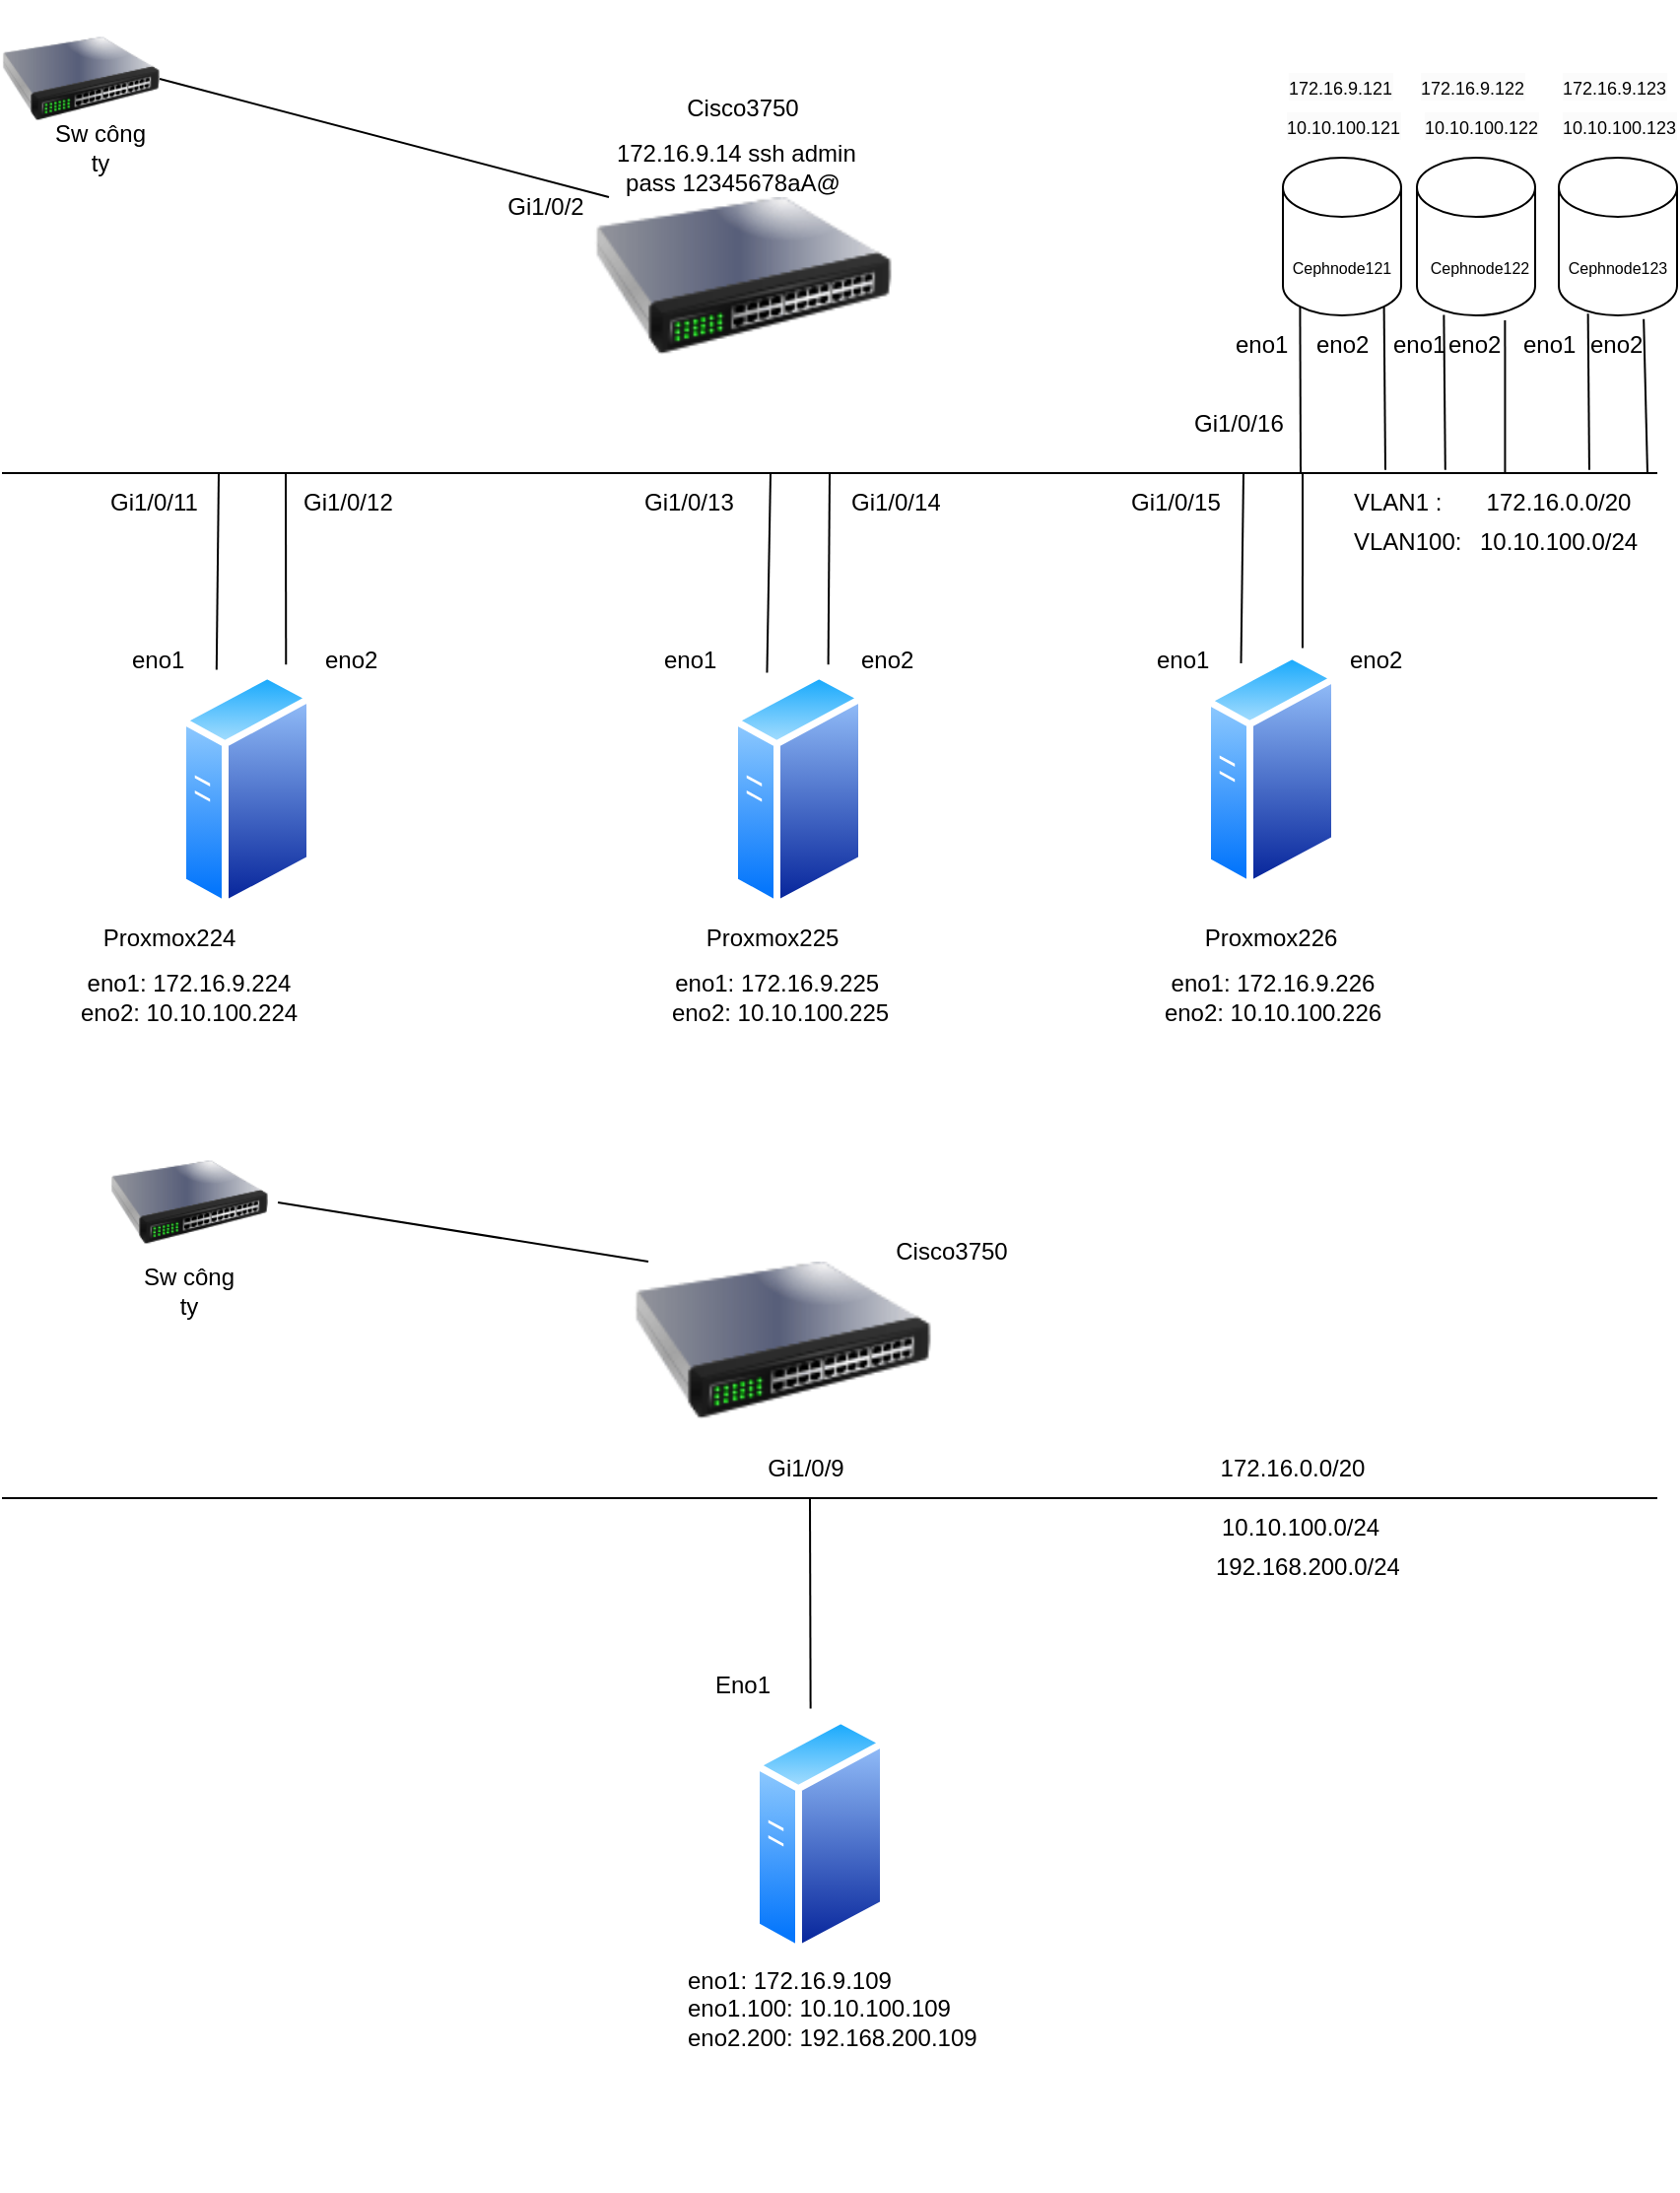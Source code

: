 <mxfile version="26.1.0">
  <diagram name="Page-1" id="xcp84mOCY_FgIuvJihpW">
    <mxGraphModel dx="1195" dy="622" grid="1" gridSize="10" guides="1" tooltips="1" connect="1" arrows="1" fold="1" page="1" pageScale="1" pageWidth="850" pageHeight="1100" math="0" shadow="0">
      <root>
        <mxCell id="0" />
        <mxCell id="1" parent="0" />
        <mxCell id="T-qWLQXWmOvn3ThyD0Ny-1" value="" style="image;aspect=fixed;perimeter=ellipsePerimeter;html=1;align=center;shadow=0;dashed=0;spacingTop=3;image=img/lib/active_directory/generic_server.svg;" vertex="1" parent="1">
          <mxGeometry x="370" y="420" width="68" height="121.43" as="geometry" />
        </mxCell>
        <mxCell id="T-qWLQXWmOvn3ThyD0Ny-2" value="" style="image;aspect=fixed;perimeter=ellipsePerimeter;html=1;align=center;shadow=0;dashed=0;spacingTop=3;image=img/lib/active_directory/generic_server.svg;" vertex="1" parent="1">
          <mxGeometry x="90" y="420" width="68" height="121.43" as="geometry" />
        </mxCell>
        <mxCell id="T-qWLQXWmOvn3ThyD0Ny-3" value="" style="image;html=1;image=img/lib/clip_art/networking/Switch_128x128.png" vertex="1" parent="1">
          <mxGeometry x="240" y="180" width="272" height="80" as="geometry" />
        </mxCell>
        <mxCell id="T-qWLQXWmOvn3ThyD0Ny-7" value="" style="image;aspect=fixed;perimeter=ellipsePerimeter;html=1;align=center;shadow=0;dashed=0;spacingTop=3;image=img/lib/active_directory/generic_server.svg;" vertex="1" parent="1">
          <mxGeometry x="610" y="410" width="68" height="121.43" as="geometry" />
        </mxCell>
        <mxCell id="T-qWLQXWmOvn3ThyD0Ny-8" value="" style="endArrow=none;html=1;rounded=0;" edge="1" parent="1">
          <mxGeometry width="50" height="50" relative="1" as="geometry">
            <mxPoint y="320" as="sourcePoint" />
            <mxPoint x="840" y="320" as="targetPoint" />
          </mxGeometry>
        </mxCell>
        <mxCell id="T-qWLQXWmOvn3ThyD0Ny-10" value="" style="endArrow=none;html=1;rounded=0;exitX=0.278;exitY=-0.002;exitDx=0;exitDy=0;exitPerimeter=0;" edge="1" parent="1" source="T-qWLQXWmOvn3ThyD0Ny-2">
          <mxGeometry width="50" height="50" relative="1" as="geometry">
            <mxPoint x="360" y="390" as="sourcePoint" />
            <mxPoint x="110" y="320" as="targetPoint" />
          </mxGeometry>
        </mxCell>
        <mxCell id="T-qWLQXWmOvn3ThyD0Ny-11" value="" style="endArrow=none;html=1;rounded=0;exitX=0.796;exitY=-0.024;exitDx=0;exitDy=0;exitPerimeter=0;" edge="1" parent="1" source="T-qWLQXWmOvn3ThyD0Ny-2">
          <mxGeometry width="50" height="50" relative="1" as="geometry">
            <mxPoint x="360" y="390" as="sourcePoint" />
            <mxPoint x="144" y="320" as="targetPoint" />
          </mxGeometry>
        </mxCell>
        <mxCell id="T-qWLQXWmOvn3ThyD0Ny-12" value="" style="endArrow=none;html=1;rounded=0;exitX=0.268;exitY=0.01;exitDx=0;exitDy=0;exitPerimeter=0;" edge="1" parent="1" source="T-qWLQXWmOvn3ThyD0Ny-1">
          <mxGeometry width="50" height="50" relative="1" as="geometry">
            <mxPoint x="360" y="390" as="sourcePoint" />
            <mxPoint x="390" y="320" as="targetPoint" />
          </mxGeometry>
        </mxCell>
        <mxCell id="T-qWLQXWmOvn3ThyD0Ny-13" value="" style="endArrow=none;html=1;rounded=0;exitX=0.725;exitY=-0.024;exitDx=0;exitDy=0;exitPerimeter=0;" edge="1" parent="1" source="T-qWLQXWmOvn3ThyD0Ny-1">
          <mxGeometry width="50" height="50" relative="1" as="geometry">
            <mxPoint x="360" y="390" as="sourcePoint" />
            <mxPoint x="420" y="320" as="targetPoint" />
          </mxGeometry>
        </mxCell>
        <mxCell id="T-qWLQXWmOvn3ThyD0Ny-14" value="" style="endArrow=none;html=1;rounded=0;exitX=0.25;exitY=0;exitDx=0;exitDy=0;" edge="1" parent="1" source="T-qWLQXWmOvn3ThyD0Ny-7">
          <mxGeometry width="50" height="50" relative="1" as="geometry">
            <mxPoint x="360" y="390" as="sourcePoint" />
            <mxPoint x="630" y="320" as="targetPoint" />
          </mxGeometry>
        </mxCell>
        <mxCell id="T-qWLQXWmOvn3ThyD0Ny-15" value="" style="endArrow=none;html=1;rounded=0;exitX=0.735;exitY=-0.01;exitDx=0;exitDy=0;exitPerimeter=0;" edge="1" parent="1" source="T-qWLQXWmOvn3ThyD0Ny-7">
          <mxGeometry width="50" height="50" relative="1" as="geometry">
            <mxPoint x="360" y="390" as="sourcePoint" />
            <mxPoint x="660" y="320" as="targetPoint" />
          </mxGeometry>
        </mxCell>
        <mxCell id="T-qWLQXWmOvn3ThyD0Ny-16" value="eno1" style="text;strokeColor=none;fillColor=none;align=left;verticalAlign=middle;spacingLeft=4;spacingRight=4;overflow=hidden;points=[[0,0.5],[1,0.5]];portConstraint=eastwest;rotatable=0;whiteSpace=wrap;html=1;" vertex="1" parent="1">
          <mxGeometry x="60" y="400" width="40" height="30" as="geometry" />
        </mxCell>
        <mxCell id="T-qWLQXWmOvn3ThyD0Ny-17" value="eno1" style="text;strokeColor=none;fillColor=none;align=left;verticalAlign=middle;spacingLeft=4;spacingRight=4;overflow=hidden;points=[[0,0.5],[1,0.5]];portConstraint=eastwest;rotatable=0;whiteSpace=wrap;html=1;" vertex="1" parent="1">
          <mxGeometry x="330" y="400" width="40" height="30" as="geometry" />
        </mxCell>
        <mxCell id="T-qWLQXWmOvn3ThyD0Ny-18" value="eno1" style="text;strokeColor=none;fillColor=none;align=left;verticalAlign=middle;spacingLeft=4;spacingRight=4;overflow=hidden;points=[[0,0.5],[1,0.5]];portConstraint=eastwest;rotatable=0;whiteSpace=wrap;html=1;" vertex="1" parent="1">
          <mxGeometry x="580" y="400" width="40" height="30" as="geometry" />
        </mxCell>
        <mxCell id="T-qWLQXWmOvn3ThyD0Ny-19" value="eno2" style="text;strokeColor=none;fillColor=none;align=left;verticalAlign=middle;spacingLeft=4;spacingRight=4;overflow=hidden;points=[[0,0.5],[1,0.5]];portConstraint=eastwest;rotatable=0;whiteSpace=wrap;html=1;" vertex="1" parent="1">
          <mxGeometry x="678" y="400" width="40" height="30" as="geometry" />
        </mxCell>
        <mxCell id="T-qWLQXWmOvn3ThyD0Ny-20" value="eno2" style="text;strokeColor=none;fillColor=none;align=left;verticalAlign=middle;spacingLeft=4;spacingRight=4;overflow=hidden;points=[[0,0.5],[1,0.5]];portConstraint=eastwest;rotatable=0;whiteSpace=wrap;html=1;" vertex="1" parent="1">
          <mxGeometry x="430" y="400" width="40" height="30" as="geometry" />
        </mxCell>
        <mxCell id="T-qWLQXWmOvn3ThyD0Ny-21" value="eno2" style="text;strokeColor=none;fillColor=none;align=left;verticalAlign=middle;spacingLeft=4;spacingRight=4;overflow=hidden;points=[[0,0.5],[1,0.5]];portConstraint=eastwest;rotatable=0;whiteSpace=wrap;html=1;" vertex="1" parent="1">
          <mxGeometry x="158" y="400" width="40" height="30" as="geometry" />
        </mxCell>
        <mxCell id="T-qWLQXWmOvn3ThyD0Ny-22" value="Gi1/0/11" style="text;strokeColor=none;fillColor=none;align=left;verticalAlign=middle;spacingLeft=4;spacingRight=4;overflow=hidden;points=[[0,0.5],[1,0.5]];portConstraint=eastwest;rotatable=0;whiteSpace=wrap;html=1;" vertex="1" parent="1">
          <mxGeometry x="49" y="320" width="62" height="30" as="geometry" />
        </mxCell>
        <mxCell id="T-qWLQXWmOvn3ThyD0Ny-23" value="Gi1/0/13" style="text;strokeColor=none;fillColor=none;align=left;verticalAlign=middle;spacingLeft=4;spacingRight=4;overflow=hidden;points=[[0,0.5],[1,0.5]];portConstraint=eastwest;rotatable=0;whiteSpace=wrap;html=1;" vertex="1" parent="1">
          <mxGeometry x="320" y="320" width="62" height="30" as="geometry" />
        </mxCell>
        <mxCell id="T-qWLQXWmOvn3ThyD0Ny-24" value="Gi1/0/15" style="text;strokeColor=none;fillColor=none;align=left;verticalAlign=middle;spacingLeft=4;spacingRight=4;overflow=hidden;points=[[0,0.5],[1,0.5]];portConstraint=eastwest;rotatable=0;whiteSpace=wrap;html=1;" vertex="1" parent="1">
          <mxGeometry x="567" y="320" width="62" height="30" as="geometry" />
        </mxCell>
        <mxCell id="T-qWLQXWmOvn3ThyD0Ny-25" value="Gi1/0/12" style="text;strokeColor=none;fillColor=none;align=left;verticalAlign=middle;spacingLeft=4;spacingRight=4;overflow=hidden;points=[[0,0.5],[1,0.5]];portConstraint=eastwest;rotatable=0;whiteSpace=wrap;html=1;" vertex="1" parent="1">
          <mxGeometry x="147" y="320" width="62" height="30" as="geometry" />
        </mxCell>
        <mxCell id="T-qWLQXWmOvn3ThyD0Ny-26" value="Gi1/0/14" style="text;strokeColor=none;fillColor=none;align=left;verticalAlign=middle;spacingLeft=4;spacingRight=4;overflow=hidden;points=[[0,0.5],[1,0.5]];portConstraint=eastwest;rotatable=0;whiteSpace=wrap;html=1;" vertex="1" parent="1">
          <mxGeometry x="425" y="320" width="62" height="30" as="geometry" />
        </mxCell>
        <mxCell id="T-qWLQXWmOvn3ThyD0Ny-27" value="Gi1/0/16" style="text;strokeColor=none;fillColor=none;align=left;verticalAlign=middle;spacingLeft=4;spacingRight=4;overflow=hidden;points=[[0,0.5],[1,0.5]];portConstraint=eastwest;rotatable=0;whiteSpace=wrap;html=1;" vertex="1" parent="1">
          <mxGeometry x="599" y="280" width="62" height="30" as="geometry" />
        </mxCell>
        <mxCell id="T-qWLQXWmOvn3ThyD0Ny-28" value="Cisco3750" style="text;html=1;align=center;verticalAlign=middle;whiteSpace=wrap;rounded=0;" vertex="1" parent="1">
          <mxGeometry x="346" y="120" width="60" height="30" as="geometry" />
        </mxCell>
        <mxCell id="T-qWLQXWmOvn3ThyD0Ny-29" value="172.16.0.0/20" style="text;html=1;align=center;verticalAlign=middle;whiteSpace=wrap;rounded=0;" vertex="1" parent="1">
          <mxGeometry x="745" y="320" width="90" height="30" as="geometry" />
        </mxCell>
        <mxCell id="T-qWLQXWmOvn3ThyD0Ny-30" value="10.10.100.0/24" style="text;html=1;align=center;verticalAlign=middle;whiteSpace=wrap;rounded=0;" vertex="1" parent="1">
          <mxGeometry x="760" y="340" width="60" height="30" as="geometry" />
        </mxCell>
        <mxCell id="T-qWLQXWmOvn3ThyD0Ny-32" value="VLAN1 :" style="text;strokeColor=none;fillColor=none;align=left;verticalAlign=middle;spacingLeft=4;spacingRight=4;overflow=hidden;points=[[0,0.5],[1,0.5]];portConstraint=eastwest;rotatable=0;whiteSpace=wrap;html=1;" vertex="1" parent="1">
          <mxGeometry x="680" y="320" width="80" height="30" as="geometry" />
        </mxCell>
        <mxCell id="T-qWLQXWmOvn3ThyD0Ny-33" value="VLAN100:&amp;nbsp;" style="text;strokeColor=none;fillColor=none;align=left;verticalAlign=middle;spacingLeft=4;spacingRight=4;overflow=hidden;points=[[0,0.5],[1,0.5]];portConstraint=eastwest;rotatable=0;whiteSpace=wrap;html=1;" vertex="1" parent="1">
          <mxGeometry x="680" y="340" width="80" height="30" as="geometry" />
        </mxCell>
        <mxCell id="T-qWLQXWmOvn3ThyD0Ny-35" value="Proxmox224" style="text;html=1;align=center;verticalAlign=middle;whiteSpace=wrap;rounded=0;" vertex="1" parent="1">
          <mxGeometry x="40" y="541.43" width="90" height="30" as="geometry" />
        </mxCell>
        <mxCell id="T-qWLQXWmOvn3ThyD0Ny-36" value="Proxmox225" style="text;html=1;align=center;verticalAlign=middle;whiteSpace=wrap;rounded=0;" vertex="1" parent="1">
          <mxGeometry x="346" y="541.43" width="90" height="30" as="geometry" />
        </mxCell>
        <mxCell id="T-qWLQXWmOvn3ThyD0Ny-37" value="Proxmox226" style="text;html=1;align=center;verticalAlign=middle;whiteSpace=wrap;rounded=0;" vertex="1" parent="1">
          <mxGeometry x="599" y="541.43" width="90" height="30" as="geometry" />
        </mxCell>
        <mxCell id="T-qWLQXWmOvn3ThyD0Ny-38" value="eno1: 172.16.9.224&lt;div&gt;eno2: 10.10.100.224&lt;/div&gt;" style="text;html=1;align=center;verticalAlign=middle;whiteSpace=wrap;rounded=0;" vertex="1" parent="1">
          <mxGeometry x="20" y="571.43" width="150" height="30" as="geometry" />
        </mxCell>
        <mxCell id="T-qWLQXWmOvn3ThyD0Ny-39" value="eno1: 172.16.9.225&amp;nbsp;&lt;div&gt;eno2: 10.10.100.225&lt;/div&gt;" style="text;html=1;align=center;verticalAlign=middle;whiteSpace=wrap;rounded=0;" vertex="1" parent="1">
          <mxGeometry x="320" y="571.43" width="150" height="30" as="geometry" />
        </mxCell>
        <mxCell id="T-qWLQXWmOvn3ThyD0Ny-40" value="eno1: 172.16.9.226&lt;div&gt;eno2: 10.10.100.226&lt;/div&gt;" style="text;html=1;align=center;verticalAlign=middle;whiteSpace=wrap;rounded=0;" vertex="1" parent="1">
          <mxGeometry x="570" y="571.43" width="150" height="30" as="geometry" />
        </mxCell>
        <mxCell id="T-qWLQXWmOvn3ThyD0Ny-41" value="&amp;nbsp;172.16.9.14 ssh admin pass&amp;nbsp;12345678aA@" style="text;html=1;align=center;verticalAlign=middle;whiteSpace=wrap;rounded=0;" vertex="1" parent="1">
          <mxGeometry x="306" y="150" width="130" height="30" as="geometry" />
        </mxCell>
        <mxCell id="T-qWLQXWmOvn3ThyD0Ny-43" value="" style="image;html=1;image=img/lib/clip_art/networking/Switch_128x128.png" vertex="1" parent="1">
          <mxGeometry y="80" width="80" height="80" as="geometry" />
        </mxCell>
        <mxCell id="T-qWLQXWmOvn3ThyD0Ny-44" value="" style="endArrow=none;html=1;rounded=0;entryX=0.25;entryY=0;entryDx=0;entryDy=0;exitX=1;exitY=0.5;exitDx=0;exitDy=0;" edge="1" parent="1" source="T-qWLQXWmOvn3ThyD0Ny-43" target="T-qWLQXWmOvn3ThyD0Ny-3">
          <mxGeometry width="50" height="50" relative="1" as="geometry">
            <mxPoint x="360" y="390" as="sourcePoint" />
            <mxPoint x="410" y="340" as="targetPoint" />
          </mxGeometry>
        </mxCell>
        <mxCell id="T-qWLQXWmOvn3ThyD0Ny-45" value="Sw công ty" style="text;html=1;align=center;verticalAlign=middle;whiteSpace=wrap;rounded=0;" vertex="1" parent="1">
          <mxGeometry x="20" y="140" width="60" height="30" as="geometry" />
        </mxCell>
        <mxCell id="T-qWLQXWmOvn3ThyD0Ny-46" value="Gi1/0/2" style="text;html=1;align=center;verticalAlign=middle;whiteSpace=wrap;rounded=0;" vertex="1" parent="1">
          <mxGeometry x="246" y="170" width="60" height="30" as="geometry" />
        </mxCell>
        <mxCell id="T-qWLQXWmOvn3ThyD0Ny-47" value="" style="image;html=1;image=img/lib/clip_art/networking/Switch_128x128.png" vertex="1" parent="1">
          <mxGeometry x="260" y="720" width="272" height="80" as="geometry" />
        </mxCell>
        <mxCell id="T-qWLQXWmOvn3ThyD0Ny-48" value="" style="image;html=1;image=img/lib/clip_art/networking/Switch_128x128.png" vertex="1" parent="1">
          <mxGeometry x="55" y="650" width="80" height="80" as="geometry" />
        </mxCell>
        <mxCell id="T-qWLQXWmOvn3ThyD0Ny-49" value="" style="endArrow=none;html=1;rounded=0;entryX=0.25;entryY=0;entryDx=0;entryDy=0;" edge="1" parent="1" target="T-qWLQXWmOvn3ThyD0Ny-47">
          <mxGeometry width="50" height="50" relative="1" as="geometry">
            <mxPoint x="140" y="690" as="sourcePoint" />
            <mxPoint x="438" y="720" as="targetPoint" />
          </mxGeometry>
        </mxCell>
        <mxCell id="T-qWLQXWmOvn3ThyD0Ny-51" value="" style="endArrow=none;html=1;rounded=0;" edge="1" parent="1">
          <mxGeometry width="50" height="50" relative="1" as="geometry">
            <mxPoint y="840" as="sourcePoint" />
            <mxPoint x="840" y="840" as="targetPoint" />
          </mxGeometry>
        </mxCell>
        <mxCell id="T-qWLQXWmOvn3ThyD0Ny-52" value="" style="image;aspect=fixed;perimeter=ellipsePerimeter;html=1;align=center;shadow=0;dashed=0;spacingTop=3;image=img/lib/active_directory/generic_server.svg;" vertex="1" parent="1">
          <mxGeometry x="381" y="950" width="68" height="121.43" as="geometry" />
        </mxCell>
        <mxCell id="T-qWLQXWmOvn3ThyD0Ny-53" value="" style="endArrow=none;html=1;rounded=0;exitX=0.431;exitY=-0.027;exitDx=0;exitDy=0;exitPerimeter=0;" edge="1" parent="1" source="T-qWLQXWmOvn3ThyD0Ny-52">
          <mxGeometry width="50" height="50" relative="1" as="geometry">
            <mxPoint x="360" y="940" as="sourcePoint" />
            <mxPoint x="410" y="840" as="targetPoint" />
          </mxGeometry>
        </mxCell>
        <mxCell id="T-qWLQXWmOvn3ThyD0Ny-54" value="Gi1/0/9" style="text;html=1;align=center;verticalAlign=middle;whiteSpace=wrap;rounded=0;" vertex="1" parent="1">
          <mxGeometry x="378" y="810" width="60" height="30" as="geometry" />
        </mxCell>
        <mxCell id="T-qWLQXWmOvn3ThyD0Ny-55" value="Eno1" style="text;html=1;align=center;verticalAlign=middle;whiteSpace=wrap;rounded=0;" vertex="1" parent="1">
          <mxGeometry x="346" y="920" width="60" height="30" as="geometry" />
        </mxCell>
        <mxCell id="T-qWLQXWmOvn3ThyD0Ny-56" value="eno1: 172.16.9.109&lt;div&gt;eno1.100: 10.10.100.109&lt;/div&gt;&lt;div&gt;eno2.200: 192.168.200.109&lt;/div&gt;" style="text;whiteSpace=wrap;html=1;" vertex="1" parent="1">
          <mxGeometry x="346" y="1071.43" width="420" height="120" as="geometry" />
        </mxCell>
        <mxCell id="T-qWLQXWmOvn3ThyD0Ny-57" value="Sw công ty" style="text;html=1;align=center;verticalAlign=middle;whiteSpace=wrap;rounded=0;" vertex="1" parent="1">
          <mxGeometry x="65" y="720" width="60" height="30" as="geometry" />
        </mxCell>
        <mxCell id="T-qWLQXWmOvn3ThyD0Ny-58" value="Cisco3750" style="text;html=1;align=center;verticalAlign=middle;whiteSpace=wrap;rounded=0;" vertex="1" parent="1">
          <mxGeometry x="452" y="700" width="60" height="30" as="geometry" />
        </mxCell>
        <mxCell id="T-qWLQXWmOvn3ThyD0Ny-59" value="172.16.0.0/20" style="text;html=1;align=center;verticalAlign=middle;whiteSpace=wrap;rounded=0;" vertex="1" parent="1">
          <mxGeometry x="610" y="810" width="90" height="30" as="geometry" />
        </mxCell>
        <mxCell id="T-qWLQXWmOvn3ThyD0Ny-60" value="10.10.100.0/24" style="text;html=1;align=center;verticalAlign=middle;whiteSpace=wrap;rounded=0;" vertex="1" parent="1">
          <mxGeometry x="629" y="840" width="60" height="30" as="geometry" />
        </mxCell>
        <mxCell id="T-qWLQXWmOvn3ThyD0Ny-61" value="192.168.200.0/24" style="text;strokeColor=none;fillColor=none;align=left;verticalAlign=middle;spacingLeft=4;spacingRight=4;overflow=hidden;points=[[0,0.5],[1,0.5]];portConstraint=eastwest;rotatable=0;whiteSpace=wrap;html=1;" vertex="1" parent="1">
          <mxGeometry x="610" y="860" width="110" height="30" as="geometry" />
        </mxCell>
        <mxCell id="T-qWLQXWmOvn3ThyD0Ny-62" value="" style="shape=cylinder3;whiteSpace=wrap;html=1;boundedLbl=1;backgroundOutline=1;size=15;" vertex="1" parent="1">
          <mxGeometry x="650" y="160" width="60" height="80" as="geometry" />
        </mxCell>
        <mxCell id="T-qWLQXWmOvn3ThyD0Ny-63" value="" style="shape=cylinder3;whiteSpace=wrap;html=1;boundedLbl=1;backgroundOutline=1;size=15;" vertex="1" parent="1">
          <mxGeometry x="718" y="160" width="60" height="80" as="geometry" />
        </mxCell>
        <mxCell id="T-qWLQXWmOvn3ThyD0Ny-64" value="" style="shape=cylinder3;whiteSpace=wrap;html=1;boundedLbl=1;backgroundOutline=1;size=15;" vertex="1" parent="1">
          <mxGeometry x="790" y="160" width="60" height="80" as="geometry" />
        </mxCell>
        <mxCell id="T-qWLQXWmOvn3ThyD0Ny-67" value="&lt;span style=&quot;color: rgb(0, 0, 0); font-family: Helvetica; font-style: normal; font-variant-ligatures: normal; font-variant-caps: normal; font-weight: 400; letter-spacing: normal; orphans: 2; text-align: center; text-indent: 0px; text-transform: none; widows: 2; word-spacing: 0px; -webkit-text-stroke-width: 0px; white-space: normal; background-color: rgb(251, 251, 251); text-decoration-thickness: initial; text-decoration-style: initial; text-decoration-color: initial; float: none; display: inline !important;&quot;&gt;&lt;font style=&quot;font-size: 9px;&quot;&gt;10.10.100.121&lt;/font&gt;&lt;/span&gt;" style="text;whiteSpace=wrap;html=1;" vertex="1" parent="1">
          <mxGeometry x="650" y="130" width="60" height="30" as="geometry" />
        </mxCell>
        <mxCell id="T-qWLQXWmOvn3ThyD0Ny-68" value="" style="endArrow=none;html=1;rounded=0;entryX=0.145;entryY=1;entryDx=0;entryDy=-4.35;entryPerimeter=0;" edge="1" parent="1" target="T-qWLQXWmOvn3ThyD0Ny-62">
          <mxGeometry width="50" height="50" relative="1" as="geometry">
            <mxPoint x="659" y="320" as="sourcePoint" />
            <mxPoint x="410" y="340" as="targetPoint" />
          </mxGeometry>
        </mxCell>
        <mxCell id="T-qWLQXWmOvn3ThyD0Ny-69" value="" style="endArrow=none;html=1;rounded=0;entryX=0.228;entryY=0.997;entryDx=0;entryDy=0;entryPerimeter=0;exitX=0.655;exitY=-0.053;exitDx=0;exitDy=0;exitPerimeter=0;" edge="1" parent="1" source="T-qWLQXWmOvn3ThyD0Ny-32" target="T-qWLQXWmOvn3ThyD0Ny-63">
          <mxGeometry width="50" height="50" relative="1" as="geometry">
            <mxPoint x="360" y="390" as="sourcePoint" />
            <mxPoint x="410" y="340" as="targetPoint" />
          </mxGeometry>
        </mxCell>
        <mxCell id="T-qWLQXWmOvn3ThyD0Ny-72" value="" style="endArrow=none;html=1;rounded=0;entryX=0.247;entryY=0.989;entryDx=0;entryDy=0;entryPerimeter=0;exitX=0.672;exitY=-0.053;exitDx=0;exitDy=0;exitPerimeter=0;" edge="1" parent="1" source="T-qWLQXWmOvn3ThyD0Ny-29" target="T-qWLQXWmOvn3ThyD0Ny-64">
          <mxGeometry width="50" height="50" relative="1" as="geometry">
            <mxPoint x="360" y="390" as="sourcePoint" />
            <mxPoint x="410" y="340" as="targetPoint" />
          </mxGeometry>
        </mxCell>
        <mxCell id="T-qWLQXWmOvn3ThyD0Ny-73" value="&lt;span style=&quot;color: rgb(0, 0, 0); font-family: Helvetica; font-style: normal; font-variant-ligatures: normal; font-variant-caps: normal; font-weight: 400; letter-spacing: normal; orphans: 2; text-align: center; text-indent: 0px; text-transform: none; widows: 2; word-spacing: 0px; -webkit-text-stroke-width: 0px; white-space: normal; background-color: rgb(251, 251, 251); text-decoration-thickness: initial; text-decoration-style: initial; text-decoration-color: initial; float: none; display: inline !important;&quot;&gt;&lt;font style=&quot;font-size: 9px;&quot;&gt;172.16.9.122&lt;/font&gt;&lt;/span&gt;" style="text;whiteSpace=wrap;html=1;" vertex="1" parent="1">
          <mxGeometry x="718" y="110" width="60" height="30" as="geometry" />
        </mxCell>
        <mxCell id="T-qWLQXWmOvn3ThyD0Ny-74" value="&lt;span style=&quot;color: rgb(0, 0, 0); font-family: Helvetica; font-style: normal; font-variant-ligatures: normal; font-variant-caps: normal; font-weight: 400; letter-spacing: normal; orphans: 2; text-align: center; text-indent: 0px; text-transform: none; widows: 2; word-spacing: 0px; -webkit-text-stroke-width: 0px; white-space: normal; background-color: rgb(251, 251, 251); text-decoration-thickness: initial; text-decoration-style: initial; text-decoration-color: initial; float: none; display: inline !important;&quot;&gt;&lt;font style=&quot;font-size: 9px;&quot;&gt;172.16.9.123&lt;/font&gt;&lt;/span&gt;" style="text;whiteSpace=wrap;html=1;" vertex="1" parent="1">
          <mxGeometry x="790" y="110" width="60" height="30" as="geometry" />
        </mxCell>
        <mxCell id="T-qWLQXWmOvn3ThyD0Ny-75" value="&lt;font style=&quot;font-size: 8px;&quot;&gt;Cephnode121&lt;/font&gt;" style="text;html=1;align=center;verticalAlign=middle;whiteSpace=wrap;rounded=0;" vertex="1" parent="1">
          <mxGeometry x="650" y="200" width="60" height="30" as="geometry" />
        </mxCell>
        <mxCell id="T-qWLQXWmOvn3ThyD0Ny-76" value="&lt;font style=&quot;font-size: 8px;&quot;&gt;Cephnode122&lt;/font&gt;" style="text;html=1;align=center;verticalAlign=middle;whiteSpace=wrap;rounded=0;" vertex="1" parent="1">
          <mxGeometry x="720" y="200" width="60" height="30" as="geometry" />
        </mxCell>
        <mxCell id="T-qWLQXWmOvn3ThyD0Ny-77" value="&lt;font style=&quot;font-size: 8px;&quot;&gt;Cephnode123&lt;/font&gt;" style="text;html=1;align=center;verticalAlign=middle;whiteSpace=wrap;rounded=0;" vertex="1" parent="1">
          <mxGeometry x="790" y="200" width="60" height="30" as="geometry" />
        </mxCell>
        <mxCell id="T-qWLQXWmOvn3ThyD0Ny-78" value="" style="endArrow=none;html=1;rounded=0;entryX=0.855;entryY=1;entryDx=0;entryDy=-4.35;entryPerimeter=0;exitX=0.275;exitY=-0.053;exitDx=0;exitDy=0;exitPerimeter=0;" edge="1" parent="1" source="T-qWLQXWmOvn3ThyD0Ny-32" target="T-qWLQXWmOvn3ThyD0Ny-62">
          <mxGeometry width="50" height="50" relative="1" as="geometry">
            <mxPoint x="360" y="390" as="sourcePoint" />
            <mxPoint x="410" y="340" as="targetPoint" />
          </mxGeometry>
        </mxCell>
        <mxCell id="T-qWLQXWmOvn3ThyD0Ny-79" value="" style="endArrow=none;html=1;rounded=0;entryX=0.745;entryY=1.032;entryDx=0;entryDy=0;entryPerimeter=0;exitX=0.197;exitY=-0.007;exitDx=0;exitDy=0;exitPerimeter=0;" edge="1" parent="1" source="T-qWLQXWmOvn3ThyD0Ny-29" target="T-qWLQXWmOvn3ThyD0Ny-63">
          <mxGeometry width="50" height="50" relative="1" as="geometry">
            <mxPoint x="360" y="390" as="sourcePoint" />
            <mxPoint x="410" y="340" as="targetPoint" />
          </mxGeometry>
        </mxCell>
        <mxCell id="T-qWLQXWmOvn3ThyD0Ny-80" value="" style="endArrow=none;html=1;rounded=0;entryX=0.718;entryY=1.023;entryDx=0;entryDy=0;entryPerimeter=0;exitX=1;exitY=0;exitDx=0;exitDy=0;" edge="1" parent="1" source="T-qWLQXWmOvn3ThyD0Ny-29" target="T-qWLQXWmOvn3ThyD0Ny-64">
          <mxGeometry width="50" height="50" relative="1" as="geometry">
            <mxPoint x="360" y="390" as="sourcePoint" />
            <mxPoint x="410" y="340" as="targetPoint" />
          </mxGeometry>
        </mxCell>
        <mxCell id="T-qWLQXWmOvn3ThyD0Ny-81" value="eno1" style="text;strokeColor=none;fillColor=none;align=left;verticalAlign=middle;spacingLeft=4;spacingRight=4;overflow=hidden;points=[[0,0.5],[1,0.5]];portConstraint=eastwest;rotatable=0;whiteSpace=wrap;html=1;" vertex="1" parent="1">
          <mxGeometry x="620" y="240" width="40" height="30" as="geometry" />
        </mxCell>
        <mxCell id="T-qWLQXWmOvn3ThyD0Ny-82" value="eno1" style="text;strokeColor=none;fillColor=none;align=left;verticalAlign=middle;spacingLeft=4;spacingRight=4;overflow=hidden;points=[[0,0.5],[1,0.5]];portConstraint=eastwest;rotatable=0;whiteSpace=wrap;html=1;" vertex="1" parent="1">
          <mxGeometry x="700" y="240" width="40" height="30" as="geometry" />
        </mxCell>
        <mxCell id="T-qWLQXWmOvn3ThyD0Ny-83" value="eno1" style="text;strokeColor=none;fillColor=none;align=left;verticalAlign=middle;spacingLeft=4;spacingRight=4;overflow=hidden;points=[[0,0.5],[1,0.5]];portConstraint=eastwest;rotatable=0;whiteSpace=wrap;html=1;" vertex="1" parent="1">
          <mxGeometry x="766" y="240" width="40" height="30" as="geometry" />
        </mxCell>
        <mxCell id="T-qWLQXWmOvn3ThyD0Ny-84" value="eno2" style="text;strokeColor=none;fillColor=none;align=left;verticalAlign=middle;spacingLeft=4;spacingRight=4;overflow=hidden;points=[[0,0.5],[1,0.5]];portConstraint=eastwest;rotatable=0;whiteSpace=wrap;html=1;" vertex="1" parent="1">
          <mxGeometry x="661" y="240" width="40" height="30" as="geometry" />
        </mxCell>
        <mxCell id="T-qWLQXWmOvn3ThyD0Ny-85" value="eno2" style="text;strokeColor=none;fillColor=none;align=left;verticalAlign=middle;spacingLeft=4;spacingRight=4;overflow=hidden;points=[[0,0.5],[1,0.5]];portConstraint=eastwest;rotatable=0;whiteSpace=wrap;html=1;" vertex="1" parent="1">
          <mxGeometry x="728" y="240" width="40" height="30" as="geometry" />
        </mxCell>
        <mxCell id="T-qWLQXWmOvn3ThyD0Ny-86" value="eno2" style="text;strokeColor=none;fillColor=none;align=left;verticalAlign=middle;spacingLeft=4;spacingRight=4;overflow=hidden;points=[[0,0.5],[1,0.5]];portConstraint=eastwest;rotatable=0;whiteSpace=wrap;html=1;" vertex="1" parent="1">
          <mxGeometry x="800" y="240" width="40" height="30" as="geometry" />
        </mxCell>
        <mxCell id="T-qWLQXWmOvn3ThyD0Ny-87" value="&lt;span style=&quot;color: rgb(0, 0, 0); font-family: Helvetica; font-style: normal; font-variant-ligatures: normal; font-variant-caps: normal; font-weight: 400; letter-spacing: normal; orphans: 2; text-align: center; text-indent: 0px; text-transform: none; widows: 2; word-spacing: 0px; -webkit-text-stroke-width: 0px; white-space: normal; background-color: rgb(251, 251, 251); text-decoration-thickness: initial; text-decoration-style: initial; text-decoration-color: initial; float: none; display: inline !important;&quot;&gt;&lt;font style=&quot;font-size: 9px;&quot;&gt;172.16.9.121&lt;/font&gt;&lt;/span&gt;" style="text;whiteSpace=wrap;html=1;" vertex="1" parent="1">
          <mxGeometry x="651" y="110" width="60" height="30" as="geometry" />
        </mxCell>
        <mxCell id="T-qWLQXWmOvn3ThyD0Ny-89" value="&lt;span style=&quot;color: rgb(0, 0, 0); font-family: Helvetica; font-style: normal; font-variant-ligatures: normal; font-variant-caps: normal; font-weight: 400; letter-spacing: normal; orphans: 2; text-align: center; text-indent: 0px; text-transform: none; widows: 2; word-spacing: 0px; -webkit-text-stroke-width: 0px; white-space: normal; background-color: rgb(251, 251, 251); text-decoration-thickness: initial; text-decoration-style: initial; text-decoration-color: initial; float: none; display: inline !important;&quot;&gt;&lt;font style=&quot;font-size: 9px;&quot;&gt;10.10.100.122&lt;/font&gt;&lt;/span&gt;" style="text;whiteSpace=wrap;html=1;" vertex="1" parent="1">
          <mxGeometry x="720" y="130" width="60" height="30" as="geometry" />
        </mxCell>
        <mxCell id="T-qWLQXWmOvn3ThyD0Ny-90" value="&lt;span style=&quot;color: rgb(0, 0, 0); font-family: Helvetica; font-style: normal; font-variant-ligatures: normal; font-variant-caps: normal; font-weight: 400; letter-spacing: normal; orphans: 2; text-align: center; text-indent: 0px; text-transform: none; widows: 2; word-spacing: 0px; -webkit-text-stroke-width: 0px; white-space: normal; background-color: rgb(251, 251, 251); text-decoration-thickness: initial; text-decoration-style: initial; text-decoration-color: initial; float: none; display: inline !important;&quot;&gt;&lt;font style=&quot;font-size: 9px;&quot;&gt;10.10.100.123&lt;/font&gt;&lt;/span&gt;" style="text;whiteSpace=wrap;html=1;" vertex="1" parent="1">
          <mxGeometry x="790" y="130" width="60" height="30" as="geometry" />
        </mxCell>
      </root>
    </mxGraphModel>
  </diagram>
</mxfile>
